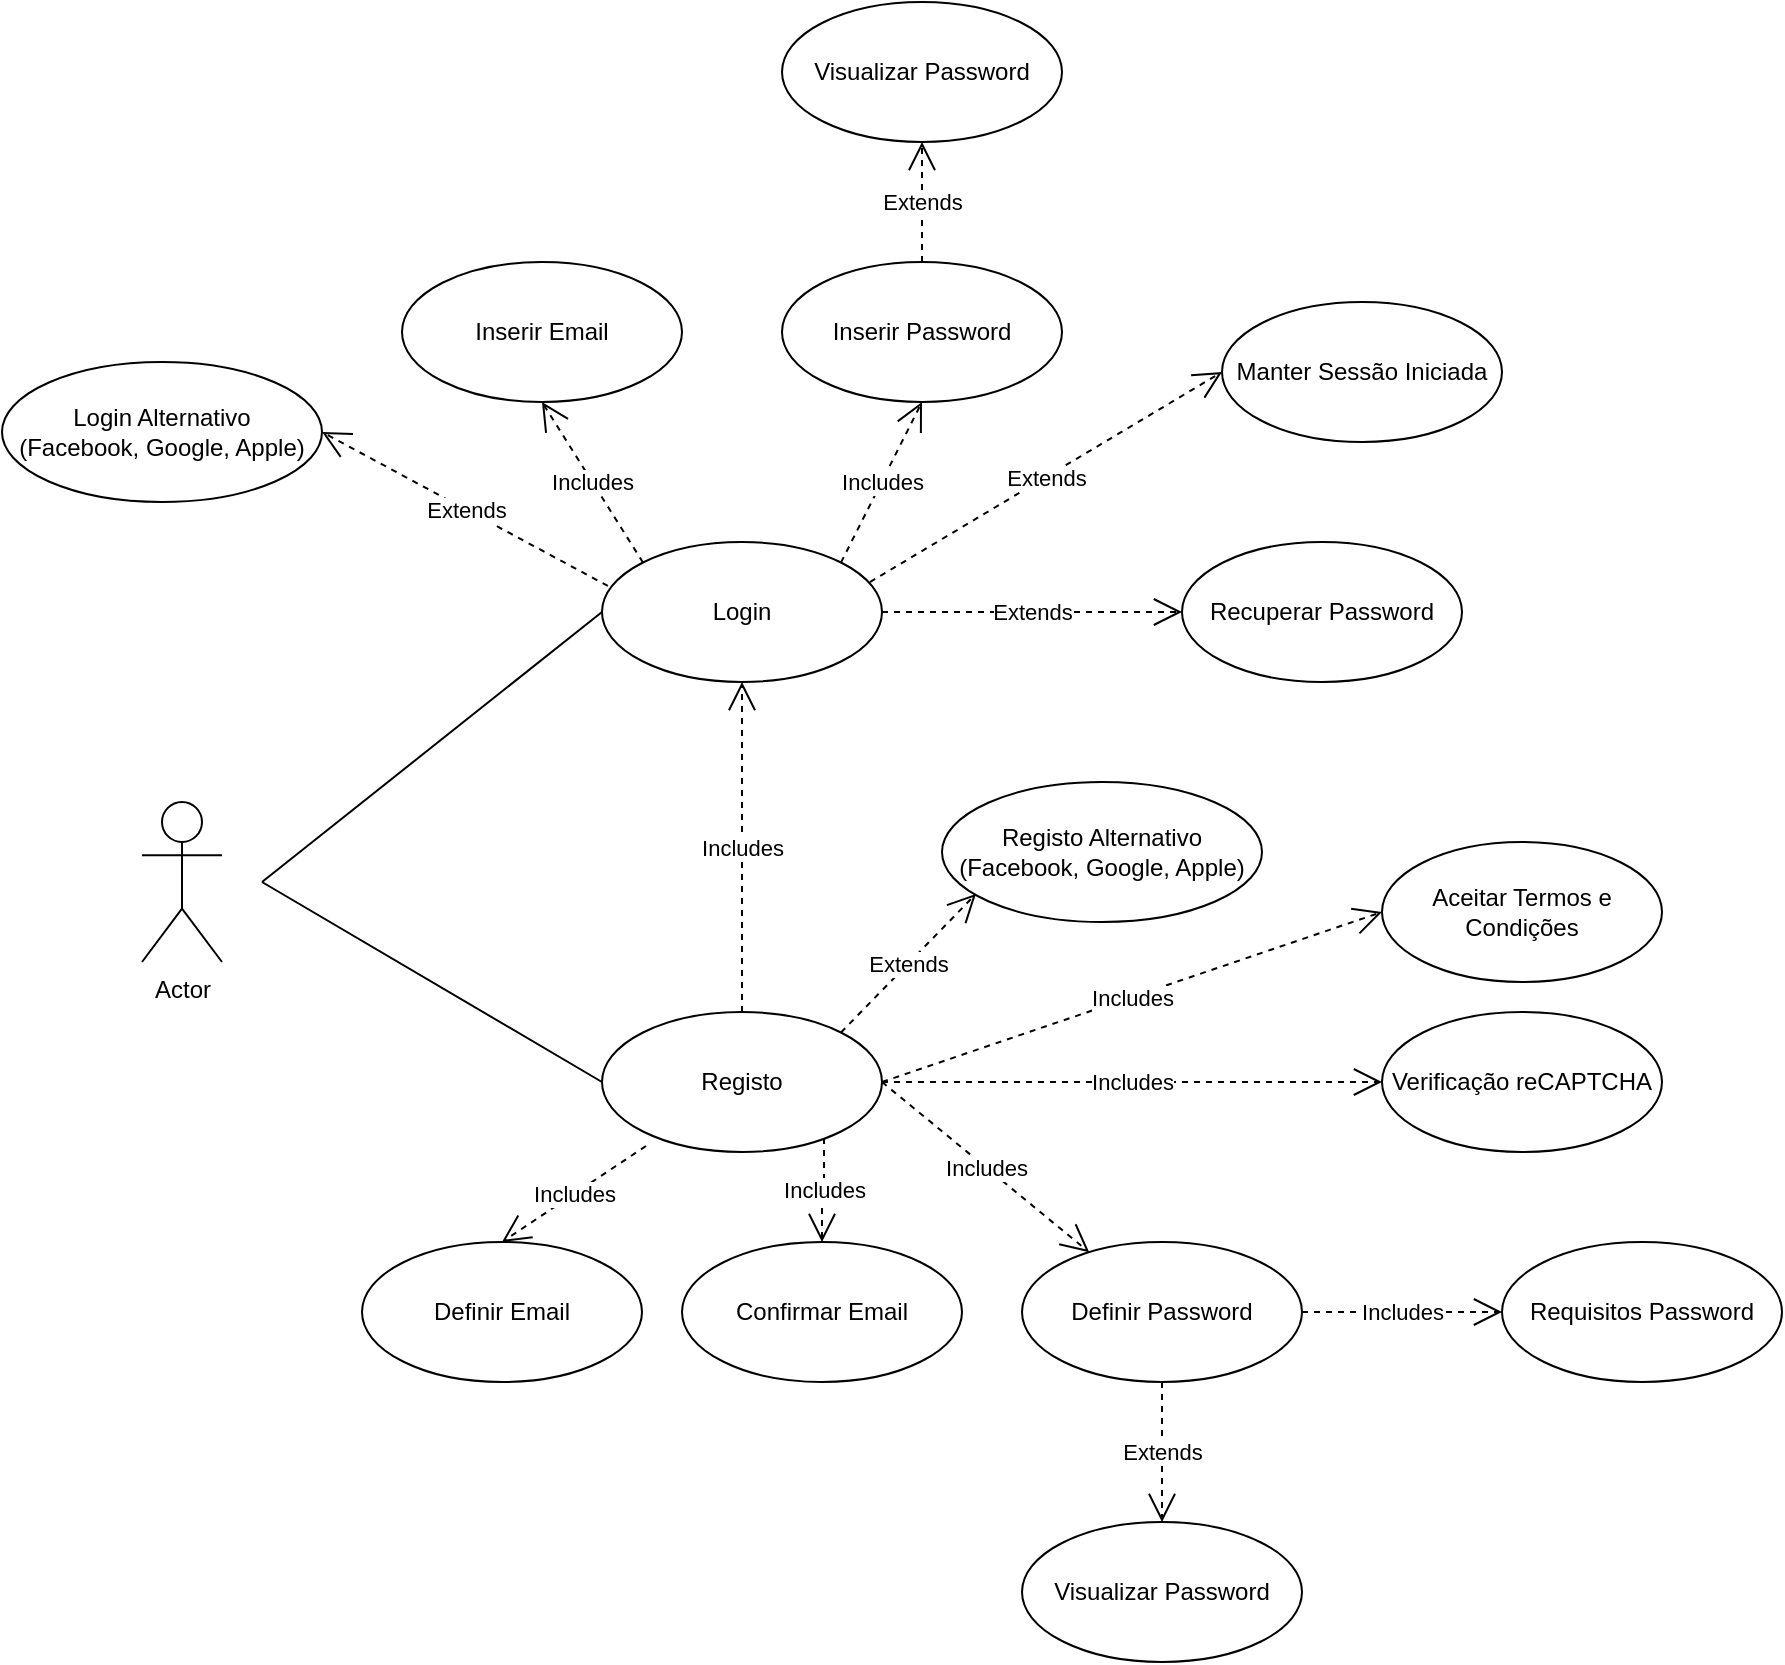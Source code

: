 <mxfile version="22.1.8" type="device" pages="2">
  <diagram name="Página-1" id="HaBkkyvpzeala10yc2f0">
    <mxGraphModel dx="1386" dy="1954" grid="1" gridSize="10" guides="1" tooltips="1" connect="1" arrows="1" fold="1" page="1" pageScale="1" pageWidth="827" pageHeight="1169" math="0" shadow="0">
      <root>
        <mxCell id="0" />
        <mxCell id="1" parent="0" />
        <mxCell id="GBdT3qQerjElVw0EhxT5-1" value="Actor" style="shape=umlActor;verticalLabelPosition=bottom;verticalAlign=top;html=1;outlineConnect=0;" parent="1" vertex="1">
          <mxGeometry x="130" y="220" width="40" height="80" as="geometry" />
        </mxCell>
        <mxCell id="GBdT3qQerjElVw0EhxT5-3" value="Login" style="ellipse;whiteSpace=wrap;html=1;" parent="1" vertex="1">
          <mxGeometry x="360" y="90" width="140" height="70" as="geometry" />
        </mxCell>
        <mxCell id="GBdT3qQerjElVw0EhxT5-4" value="Registo" style="ellipse;whiteSpace=wrap;html=1;" parent="1" vertex="1">
          <mxGeometry x="360" y="325" width="140" height="70" as="geometry" />
        </mxCell>
        <mxCell id="GBdT3qQerjElVw0EhxT5-6" value="Includes" style="endArrow=open;endSize=12;dashed=1;html=1;rounded=0;edgeStyle=orthogonalEdgeStyle;exitX=0.5;exitY=0;exitDx=0;exitDy=0;entryX=0.5;entryY=1;entryDx=0;entryDy=0;" parent="1" source="GBdT3qQerjElVw0EhxT5-4" target="GBdT3qQerjElVw0EhxT5-3" edge="1">
          <mxGeometry width="160" relative="1" as="geometry">
            <mxPoint x="390" y="550" as="sourcePoint" />
            <mxPoint x="230" y="550" as="targetPoint" />
          </mxGeometry>
        </mxCell>
        <mxCell id="GBdT3qQerjElVw0EhxT5-15" value="" style="endArrow=none;html=1;rounded=0;entryX=0;entryY=0.5;entryDx=0;entryDy=0;" parent="1" target="GBdT3qQerjElVw0EhxT5-3" edge="1">
          <mxGeometry relative="1" as="geometry">
            <mxPoint x="190" y="260" as="sourcePoint" />
            <mxPoint x="490" y="300" as="targetPoint" />
          </mxGeometry>
        </mxCell>
        <mxCell id="GBdT3qQerjElVw0EhxT5-16" value="" style="endArrow=none;html=1;rounded=0;entryX=0;entryY=0.5;entryDx=0;entryDy=0;" parent="1" target="GBdT3qQerjElVw0EhxT5-4" edge="1">
          <mxGeometry relative="1" as="geometry">
            <mxPoint x="190" y="260" as="sourcePoint" />
            <mxPoint x="370" y="135" as="targetPoint" />
          </mxGeometry>
        </mxCell>
        <mxCell id="GBdT3qQerjElVw0EhxT5-17" value="Definir Email" style="ellipse;whiteSpace=wrap;html=1;" parent="1" vertex="1">
          <mxGeometry x="240" y="440" width="140" height="70" as="geometry" />
        </mxCell>
        <mxCell id="GBdT3qQerjElVw0EhxT5-19" value="Definir Password" style="ellipse;whiteSpace=wrap;html=1;" parent="1" vertex="1">
          <mxGeometry x="570" y="440" width="140" height="70" as="geometry" />
        </mxCell>
        <mxCell id="GBdT3qQerjElVw0EhxT5-20" value="Confirmar Email" style="ellipse;whiteSpace=wrap;html=1;" parent="1" vertex="1">
          <mxGeometry x="400" y="440" width="140" height="70" as="geometry" />
        </mxCell>
        <mxCell id="GBdT3qQerjElVw0EhxT5-21" value="Includes" style="endArrow=open;endSize=12;dashed=1;html=1;rounded=0;exitX=0.157;exitY=0.957;exitDx=0;exitDy=0;entryX=0.5;entryY=0;entryDx=0;entryDy=0;exitPerimeter=0;" parent="1" source="GBdT3qQerjElVw0EhxT5-4" target="GBdT3qQerjElVw0EhxT5-17" edge="1">
          <mxGeometry width="160" relative="1" as="geometry">
            <mxPoint x="440" y="335" as="sourcePoint" />
            <mxPoint x="440" y="170" as="targetPoint" />
          </mxGeometry>
        </mxCell>
        <mxCell id="GBdT3qQerjElVw0EhxT5-22" value="Includes" style="endArrow=open;endSize=12;dashed=1;html=1;rounded=0;edgeStyle=orthogonalEdgeStyle;exitX=0.793;exitY=0.9;exitDx=0;exitDy=0;exitPerimeter=0;" parent="1" source="GBdT3qQerjElVw0EhxT5-4" target="GBdT3qQerjElVw0EhxT5-20" edge="1">
          <mxGeometry width="160" relative="1" as="geometry">
            <mxPoint x="440" y="405" as="sourcePoint" />
            <mxPoint x="300" y="450" as="targetPoint" />
          </mxGeometry>
        </mxCell>
        <mxCell id="GBdT3qQerjElVw0EhxT5-23" value="Includes" style="endArrow=open;endSize=12;dashed=1;html=1;rounded=0;exitX=1;exitY=0.5;exitDx=0;exitDy=0;" parent="1" source="GBdT3qQerjElVw0EhxT5-4" target="GBdT3qQerjElVw0EhxT5-19" edge="1">
          <mxGeometry width="160" relative="1" as="geometry">
            <mxPoint x="450" y="415" as="sourcePoint" />
            <mxPoint x="310" y="460" as="targetPoint" />
          </mxGeometry>
        </mxCell>
        <mxCell id="GBdT3qQerjElVw0EhxT5-24" value="Requisitos Password" style="ellipse;whiteSpace=wrap;html=1;" parent="1" vertex="1">
          <mxGeometry x="810" y="440" width="140" height="70" as="geometry" />
        </mxCell>
        <mxCell id="GBdT3qQerjElVw0EhxT5-25" value="Includes" style="endArrow=open;endSize=12;dashed=1;html=1;rounded=0;edgeStyle=orthogonalEdgeStyle;exitX=1;exitY=0.5;exitDx=0;exitDy=0;entryX=0;entryY=0.5;entryDx=0;entryDy=0;" parent="1" source="GBdT3qQerjElVw0EhxT5-19" target="GBdT3qQerjElVw0EhxT5-24" edge="1">
          <mxGeometry width="160" relative="1" as="geometry">
            <mxPoint x="510" y="370" as="sourcePoint" />
            <mxPoint x="650" y="450" as="targetPoint" />
          </mxGeometry>
        </mxCell>
        <mxCell id="GBdT3qQerjElVw0EhxT5-26" value="Registo Alternativo&lt;br&gt;(Facebook, Google, Apple)" style="ellipse;whiteSpace=wrap;html=1;" parent="1" vertex="1">
          <mxGeometry x="530" y="210" width="160" height="70" as="geometry" />
        </mxCell>
        <mxCell id="GBdT3qQerjElVw0EhxT5-27" value="Extends" style="endArrow=open;endSize=12;dashed=1;html=1;rounded=0;exitX=1;exitY=0;exitDx=0;exitDy=0;entryX=0.106;entryY=0.8;entryDx=0;entryDy=0;entryPerimeter=0;" parent="1" source="GBdT3qQerjElVw0EhxT5-4" target="GBdT3qQerjElVw0EhxT5-26" edge="1">
          <mxGeometry width="160" relative="1" as="geometry">
            <mxPoint x="510" y="370" as="sourcePoint" />
            <mxPoint x="650" y="450" as="targetPoint" />
          </mxGeometry>
        </mxCell>
        <mxCell id="GBdT3qQerjElVw0EhxT5-28" value="Aceitar Termos e Condições" style="ellipse;whiteSpace=wrap;html=1;" parent="1" vertex="1">
          <mxGeometry x="750" y="240" width="140" height="70" as="geometry" />
        </mxCell>
        <mxCell id="GBdT3qQerjElVw0EhxT5-29" value="Includes" style="endArrow=open;endSize=12;dashed=1;html=1;rounded=0;exitX=0;exitY=0;exitDx=0;exitDy=0;entryX=0.5;entryY=1;entryDx=0;entryDy=0;" parent="1" source="GBdT3qQerjElVw0EhxT5-3" target="GBdT3qQerjElVw0EhxT5-30" edge="1">
          <mxGeometry width="160" relative="1" as="geometry">
            <mxPoint x="510" y="71.98" as="sourcePoint" />
            <mxPoint x="667.98" y="70" as="targetPoint" />
          </mxGeometry>
        </mxCell>
        <mxCell id="GBdT3qQerjElVw0EhxT5-30" value="Inserir Email" style="ellipse;whiteSpace=wrap;html=1;" parent="1" vertex="1">
          <mxGeometry x="260" y="-50" width="140" height="70" as="geometry" />
        </mxCell>
        <mxCell id="GBdT3qQerjElVw0EhxT5-31" value="Inserir Password" style="ellipse;whiteSpace=wrap;html=1;" parent="1" vertex="1">
          <mxGeometry x="450" y="-50" width="140" height="70" as="geometry" />
        </mxCell>
        <mxCell id="GBdT3qQerjElVw0EhxT5-32" value="Includes" style="endArrow=open;endSize=12;dashed=1;html=1;rounded=0;exitX=1;exitY=0;exitDx=0;exitDy=0;entryX=0.5;entryY=1;entryDx=0;entryDy=0;" parent="1" source="GBdT3qQerjElVw0EhxT5-3" target="GBdT3qQerjElVw0EhxT5-31" edge="1">
          <mxGeometry width="160" relative="1" as="geometry">
            <mxPoint x="519.98" y="82" as="sourcePoint" />
            <mxPoint x="677.98" y="80" as="targetPoint" />
          </mxGeometry>
        </mxCell>
        <mxCell id="GBdT3qQerjElVw0EhxT5-33" value="Recuperar Password" style="ellipse;whiteSpace=wrap;html=1;" parent="1" vertex="1">
          <mxGeometry x="650" y="90" width="140" height="70" as="geometry" />
        </mxCell>
        <mxCell id="GBdT3qQerjElVw0EhxT5-34" value="Includes" style="endArrow=open;endSize=12;dashed=1;html=1;rounded=0;exitX=1;exitY=0.5;exitDx=0;exitDy=0;entryX=0;entryY=0.5;entryDx=0;entryDy=0;" parent="1" source="GBdT3qQerjElVw0EhxT5-4" target="GBdT3qQerjElVw0EhxT5-28" edge="1">
          <mxGeometry width="160" relative="1" as="geometry">
            <mxPoint x="510" y="370" as="sourcePoint" />
            <mxPoint x="614" y="455" as="targetPoint" />
          </mxGeometry>
        </mxCell>
        <mxCell id="GBdT3qQerjElVw0EhxT5-35" value="Extends" style="endArrow=open;endSize=12;dashed=1;html=1;rounded=0;exitX=1;exitY=0.5;exitDx=0;exitDy=0;entryX=0;entryY=0.5;entryDx=0;entryDy=0;" parent="1" source="GBdT3qQerjElVw0EhxT5-3" target="GBdT3qQerjElVw0EhxT5-33" edge="1">
          <mxGeometry width="160" relative="1" as="geometry">
            <mxPoint x="489" y="110" as="sourcePoint" />
            <mxPoint x="550" y="30" as="targetPoint" />
          </mxGeometry>
        </mxCell>
        <mxCell id="GBdT3qQerjElVw0EhxT5-36" value="Verificação reCAPTCHA" style="ellipse;whiteSpace=wrap;html=1;" parent="1" vertex="1">
          <mxGeometry x="750" y="325" width="140" height="70" as="geometry" />
        </mxCell>
        <mxCell id="GBdT3qQerjElVw0EhxT5-37" value="Includes" style="endArrow=open;endSize=12;dashed=1;html=1;rounded=0;entryX=0;entryY=0.5;entryDx=0;entryDy=0;" parent="1" target="GBdT3qQerjElVw0EhxT5-36" edge="1">
          <mxGeometry width="160" relative="1" as="geometry">
            <mxPoint x="500" y="360" as="sourcePoint" />
            <mxPoint x="760" y="285" as="targetPoint" />
          </mxGeometry>
        </mxCell>
        <mxCell id="GBdT3qQerjElVw0EhxT5-38" value="Manter Sessão Iniciada" style="ellipse;whiteSpace=wrap;html=1;" parent="1" vertex="1">
          <mxGeometry x="670" y="-30" width="140" height="70" as="geometry" />
        </mxCell>
        <mxCell id="GBdT3qQerjElVw0EhxT5-39" value="Extends" style="endArrow=open;endSize=12;dashed=1;html=1;rounded=0;exitX=0.957;exitY=0.286;exitDx=0;exitDy=0;entryX=0;entryY=0.5;entryDx=0;entryDy=0;exitPerimeter=0;" parent="1" source="GBdT3qQerjElVw0EhxT5-3" target="GBdT3qQerjElVw0EhxT5-38" edge="1">
          <mxGeometry width="160" relative="1" as="geometry">
            <mxPoint x="510" y="135" as="sourcePoint" />
            <mxPoint x="660" y="135" as="targetPoint" />
          </mxGeometry>
        </mxCell>
        <mxCell id="GBdT3qQerjElVw0EhxT5-40" value="Login Alternativo&lt;br&gt;(Facebook, Google, Apple)" style="ellipse;whiteSpace=wrap;html=1;" parent="1" vertex="1">
          <mxGeometry x="60" width="160" height="70" as="geometry" />
        </mxCell>
        <mxCell id="GBdT3qQerjElVw0EhxT5-41" value="Extends" style="endArrow=open;endSize=12;dashed=1;html=1;rounded=0;exitX=0.021;exitY=0.314;exitDx=0;exitDy=0;entryX=1;entryY=0.5;entryDx=0;entryDy=0;exitPerimeter=0;" parent="1" source="GBdT3qQerjElVw0EhxT5-3" target="GBdT3qQerjElVw0EhxT5-40" edge="1">
          <mxGeometry width="160" relative="1" as="geometry">
            <mxPoint x="504" y="120" as="sourcePoint" />
            <mxPoint x="680" y="15" as="targetPoint" />
          </mxGeometry>
        </mxCell>
        <mxCell id="GBdT3qQerjElVw0EhxT5-42" value="Visualizar Password" style="ellipse;whiteSpace=wrap;html=1;" parent="1" vertex="1">
          <mxGeometry x="450" y="-180" width="140" height="70" as="geometry" />
        </mxCell>
        <mxCell id="GBdT3qQerjElVw0EhxT5-43" value="Extends" style="endArrow=open;endSize=12;dashed=1;html=1;rounded=0;exitX=0.5;exitY=0;exitDx=0;exitDy=0;entryX=0.5;entryY=1;entryDx=0;entryDy=0;" parent="1" source="GBdT3qQerjElVw0EhxT5-31" target="GBdT3qQerjElVw0EhxT5-42" edge="1">
          <mxGeometry width="160" relative="1" as="geometry">
            <mxPoint x="504" y="120" as="sourcePoint" />
            <mxPoint x="680" y="15" as="targetPoint" />
          </mxGeometry>
        </mxCell>
        <mxCell id="GBdT3qQerjElVw0EhxT5-44" value="Visualizar Password" style="ellipse;whiteSpace=wrap;html=1;" parent="1" vertex="1">
          <mxGeometry x="570" y="580" width="140" height="70" as="geometry" />
        </mxCell>
        <mxCell id="GBdT3qQerjElVw0EhxT5-45" value="Extends" style="endArrow=open;endSize=12;dashed=1;html=1;rounded=0;exitX=0.5;exitY=1;exitDx=0;exitDy=0;entryX=0.5;entryY=0;entryDx=0;entryDy=0;" parent="1" source="GBdT3qQerjElVw0EhxT5-19" target="GBdT3qQerjElVw0EhxT5-44" edge="1">
          <mxGeometry width="160" relative="1" as="geometry">
            <mxPoint x="489" y="345" as="sourcePoint" />
            <mxPoint x="557" y="276" as="targetPoint" />
          </mxGeometry>
        </mxCell>
      </root>
    </mxGraphModel>
  </diagram>
  <diagram id="5j8JoBXzC1xXlkfn7m9U" name="Página-2">
    <mxGraphModel dx="1631" dy="2093" grid="1" gridSize="10" guides="1" tooltips="1" connect="1" arrows="1" fold="1" page="1" pageScale="1" pageWidth="827" pageHeight="1169" math="0" shadow="0">
      <root>
        <mxCell id="0" />
        <mxCell id="1" parent="0" />
        <mxCell id="p3qJmYm9Ef-Rv4ZONTGy-1" value="Actor" style="shape=umlActor;verticalLabelPosition=bottom;verticalAlign=top;html=1;outlineConnect=0;" vertex="1" parent="1">
          <mxGeometry x="90" y="130" width="40" height="80" as="geometry" />
        </mxCell>
        <mxCell id="p3qJmYm9Ef-Rv4ZONTGy-2" value="Login" style="ellipse;whiteSpace=wrap;html=1;" vertex="1" parent="1">
          <mxGeometry x="360" y="-110" width="140" height="70" as="geometry" />
        </mxCell>
        <mxCell id="p3qJmYm9Ef-Rv4ZONTGy-3" value="Registo" style="ellipse;whiteSpace=wrap;html=1;" vertex="1" parent="1">
          <mxGeometry x="360" y="325" width="140" height="70" as="geometry" />
        </mxCell>
        <mxCell id="p3qJmYm9Ef-Rv4ZONTGy-4" value="Includes" style="endArrow=open;endSize=12;dashed=1;html=1;rounded=0;edgeStyle=orthogonalEdgeStyle;exitX=0.5;exitY=1;exitDx=0;exitDy=0;entryX=0.5;entryY=0;entryDx=0;entryDy=0;" edge="1" parent="1" source="p3qJmYm9Ef-Rv4ZONTGy-2" target="p3qJmYm9Ef-Rv4ZONTGy-3">
          <mxGeometry width="160" relative="1" as="geometry">
            <mxPoint x="230" y="550" as="sourcePoint" />
            <mxPoint x="390" y="550" as="targetPoint" />
          </mxGeometry>
        </mxCell>
        <mxCell id="p3qJmYm9Ef-Rv4ZONTGy-5" value="" style="endArrow=none;html=1;rounded=0;entryX=0;entryY=0.5;entryDx=0;entryDy=0;" edge="1" parent="1" target="p3qJmYm9Ef-Rv4ZONTGy-2">
          <mxGeometry relative="1" as="geometry">
            <mxPoint x="150" y="170" as="sourcePoint" />
            <mxPoint x="490" y="300" as="targetPoint" />
          </mxGeometry>
        </mxCell>
        <mxCell id="p3qJmYm9Ef-Rv4ZONTGy-6" value="" style="endArrow=none;html=1;rounded=0;entryX=0;entryY=0.5;entryDx=0;entryDy=0;" edge="1" parent="1" target="p3qJmYm9Ef-Rv4ZONTGy-3">
          <mxGeometry relative="1" as="geometry">
            <mxPoint x="150" y="170" as="sourcePoint" />
            <mxPoint x="370" y="135" as="targetPoint" />
          </mxGeometry>
        </mxCell>
        <mxCell id="p3qJmYm9Ef-Rv4ZONTGy-7" value="Definir Email" style="ellipse;whiteSpace=wrap;html=1;" vertex="1" parent="1">
          <mxGeometry x="240" y="440" width="140" height="70" as="geometry" />
        </mxCell>
        <mxCell id="p3qJmYm9Ef-Rv4ZONTGy-8" value="Definir Password" style="ellipse;whiteSpace=wrap;html=1;" vertex="1" parent="1">
          <mxGeometry x="570" y="440" width="140" height="70" as="geometry" />
        </mxCell>
        <mxCell id="p3qJmYm9Ef-Rv4ZONTGy-9" value="Confirmar Email" style="ellipse;whiteSpace=wrap;html=1;" vertex="1" parent="1">
          <mxGeometry x="400" y="440" width="140" height="70" as="geometry" />
        </mxCell>
        <mxCell id="p3qJmYm9Ef-Rv4ZONTGy-10" value="Includes" style="endArrow=open;endSize=12;dashed=1;html=1;rounded=0;exitX=0.157;exitY=0.957;exitDx=0;exitDy=0;entryX=0.5;entryY=0;entryDx=0;entryDy=0;exitPerimeter=0;" edge="1" parent="1" source="p3qJmYm9Ef-Rv4ZONTGy-3" target="p3qJmYm9Ef-Rv4ZONTGy-7">
          <mxGeometry width="160" relative="1" as="geometry">
            <mxPoint x="440" y="335" as="sourcePoint" />
            <mxPoint x="440" y="170" as="targetPoint" />
          </mxGeometry>
        </mxCell>
        <mxCell id="p3qJmYm9Ef-Rv4ZONTGy-11" value="Includes" style="endArrow=open;endSize=12;dashed=1;html=1;rounded=0;edgeStyle=orthogonalEdgeStyle;exitX=0.793;exitY=0.9;exitDx=0;exitDy=0;exitPerimeter=0;" edge="1" parent="1" source="p3qJmYm9Ef-Rv4ZONTGy-3" target="p3qJmYm9Ef-Rv4ZONTGy-9">
          <mxGeometry width="160" relative="1" as="geometry">
            <mxPoint x="440" y="405" as="sourcePoint" />
            <mxPoint x="300" y="450" as="targetPoint" />
          </mxGeometry>
        </mxCell>
        <mxCell id="p3qJmYm9Ef-Rv4ZONTGy-12" value="Includes" style="endArrow=open;endSize=12;dashed=1;html=1;rounded=0;exitX=1;exitY=0.5;exitDx=0;exitDy=0;" edge="1" parent="1" source="p3qJmYm9Ef-Rv4ZONTGy-3" target="p3qJmYm9Ef-Rv4ZONTGy-8">
          <mxGeometry width="160" relative="1" as="geometry">
            <mxPoint x="450" y="415" as="sourcePoint" />
            <mxPoint x="310" y="460" as="targetPoint" />
          </mxGeometry>
        </mxCell>
        <mxCell id="p3qJmYm9Ef-Rv4ZONTGy-13" value="Requisitos Password" style="ellipse;whiteSpace=wrap;html=1;" vertex="1" parent="1">
          <mxGeometry x="810" y="440" width="140" height="70" as="geometry" />
        </mxCell>
        <mxCell id="p3qJmYm9Ef-Rv4ZONTGy-14" value="Includes" style="endArrow=open;endSize=12;dashed=1;html=1;rounded=0;edgeStyle=orthogonalEdgeStyle;exitX=1;exitY=0.5;exitDx=0;exitDy=0;entryX=0;entryY=0.5;entryDx=0;entryDy=0;" edge="1" parent="1" source="p3qJmYm9Ef-Rv4ZONTGy-8" target="p3qJmYm9Ef-Rv4ZONTGy-13">
          <mxGeometry width="160" relative="1" as="geometry">
            <mxPoint x="510" y="370" as="sourcePoint" />
            <mxPoint x="650" y="450" as="targetPoint" />
          </mxGeometry>
        </mxCell>
        <mxCell id="p3qJmYm9Ef-Rv4ZONTGy-15" value="Registo Alternativo&lt;br&gt;(Facebook, Google, Apple)" style="ellipse;whiteSpace=wrap;html=1;" vertex="1" parent="1">
          <mxGeometry x="530" y="210" width="160" height="70" as="geometry" />
        </mxCell>
        <mxCell id="p3qJmYm9Ef-Rv4ZONTGy-16" value="Extends" style="endArrow=open;endSize=12;dashed=1;html=1;rounded=0;exitX=0.106;exitY=0.8;exitDx=0;exitDy=0;entryX=1;entryY=0;entryDx=0;entryDy=0;exitPerimeter=0;" edge="1" parent="1" source="p3qJmYm9Ef-Rv4ZONTGy-15" target="p3qJmYm9Ef-Rv4ZONTGy-3">
          <mxGeometry width="160" relative="1" as="geometry">
            <mxPoint x="650" y="450" as="sourcePoint" />
            <mxPoint x="510" y="370" as="targetPoint" />
          </mxGeometry>
        </mxCell>
        <mxCell id="p3qJmYm9Ef-Rv4ZONTGy-17" value="Aceitar Termos e Condições" style="ellipse;whiteSpace=wrap;html=1;" vertex="1" parent="1">
          <mxGeometry x="750" y="240" width="140" height="70" as="geometry" />
        </mxCell>
        <mxCell id="p3qJmYm9Ef-Rv4ZONTGy-19" value="Inserir Email" style="ellipse;whiteSpace=wrap;html=1;" vertex="1" parent="1">
          <mxGeometry x="210" y="-260" width="140" height="70" as="geometry" />
        </mxCell>
        <mxCell id="p3qJmYm9Ef-Rv4ZONTGy-20" value="Inserir Password" style="ellipse;whiteSpace=wrap;html=1;" vertex="1" parent="1">
          <mxGeometry x="450" y="-250" width="140" height="70" as="geometry" />
        </mxCell>
        <mxCell id="p3qJmYm9Ef-Rv4ZONTGy-21" value="Includes" style="endArrow=open;endSize=12;dashed=1;html=1;rounded=0;exitX=1;exitY=0;exitDx=0;exitDy=0;entryX=0.5;entryY=1;entryDx=0;entryDy=0;" edge="1" parent="1" source="p3qJmYm9Ef-Rv4ZONTGy-2" target="p3qJmYm9Ef-Rv4ZONTGy-20">
          <mxGeometry width="160" relative="1" as="geometry">
            <mxPoint x="519.98" y="-118" as="sourcePoint" />
            <mxPoint x="677.98" y="-120" as="targetPoint" />
          </mxGeometry>
        </mxCell>
        <mxCell id="p3qJmYm9Ef-Rv4ZONTGy-22" value="Recuperar Password" style="ellipse;whiteSpace=wrap;html=1;" vertex="1" parent="1">
          <mxGeometry x="650" y="-110" width="140" height="70" as="geometry" />
        </mxCell>
        <mxCell id="p3qJmYm9Ef-Rv4ZONTGy-23" value="Includes" style="endArrow=open;endSize=12;dashed=1;html=1;rounded=0;exitX=1;exitY=0.5;exitDx=0;exitDy=0;entryX=0;entryY=0.5;entryDx=0;entryDy=0;" edge="1" parent="1" source="p3qJmYm9Ef-Rv4ZONTGy-3" target="p3qJmYm9Ef-Rv4ZONTGy-17">
          <mxGeometry width="160" relative="1" as="geometry">
            <mxPoint x="510" y="370" as="sourcePoint" />
            <mxPoint x="614" y="455" as="targetPoint" />
          </mxGeometry>
        </mxCell>
        <mxCell id="p3qJmYm9Ef-Rv4ZONTGy-24" value="Extends" style="endArrow=open;endSize=12;dashed=1;html=1;rounded=0;exitX=0;exitY=0.5;exitDx=0;exitDy=0;entryX=1;entryY=0.5;entryDx=0;entryDy=0;" edge="1" parent="1" source="p3qJmYm9Ef-Rv4ZONTGy-22" target="p3qJmYm9Ef-Rv4ZONTGy-2">
          <mxGeometry width="160" relative="1" as="geometry">
            <mxPoint x="550" y="-170" as="sourcePoint" />
            <mxPoint x="489" y="-90" as="targetPoint" />
          </mxGeometry>
        </mxCell>
        <mxCell id="p3qJmYm9Ef-Rv4ZONTGy-25" value="Verificação reCAPTCHA" style="ellipse;whiteSpace=wrap;html=1;" vertex="1" parent="1">
          <mxGeometry x="750" y="325" width="140" height="70" as="geometry" />
        </mxCell>
        <mxCell id="p3qJmYm9Ef-Rv4ZONTGy-26" value="Includes" style="endArrow=open;endSize=12;dashed=1;html=1;rounded=0;entryX=0;entryY=0.5;entryDx=0;entryDy=0;" edge="1" parent="1" target="p3qJmYm9Ef-Rv4ZONTGy-25">
          <mxGeometry width="160" relative="1" as="geometry">
            <mxPoint x="500" y="360" as="sourcePoint" />
            <mxPoint x="760" y="285" as="targetPoint" />
          </mxGeometry>
        </mxCell>
        <mxCell id="p3qJmYm9Ef-Rv4ZONTGy-27" value="Manter Sessão Iniciada" style="ellipse;whiteSpace=wrap;html=1;" vertex="1" parent="1">
          <mxGeometry x="670" y="-230" width="140" height="70" as="geometry" />
        </mxCell>
        <mxCell id="p3qJmYm9Ef-Rv4ZONTGy-28" value="Extends" style="endArrow=open;endSize=12;dashed=1;html=1;rounded=0;exitX=0;exitY=0.5;exitDx=0;exitDy=0;entryX=0.957;entryY=0.286;entryDx=0;entryDy=0;entryPerimeter=0;" edge="1" parent="1" source="p3qJmYm9Ef-Rv4ZONTGy-27" target="p3qJmYm9Ef-Rv4ZONTGy-2">
          <mxGeometry width="160" relative="1" as="geometry">
            <mxPoint x="660" y="-65" as="sourcePoint" />
            <mxPoint x="510" y="-65" as="targetPoint" />
          </mxGeometry>
        </mxCell>
        <mxCell id="p3qJmYm9Ef-Rv4ZONTGy-29" value="Login Alternativo&lt;br&gt;(Facebook, Google, Apple)" style="ellipse;whiteSpace=wrap;html=1;" vertex="1" parent="1">
          <mxGeometry x="60" y="-200" width="160" height="70" as="geometry" />
        </mxCell>
        <mxCell id="p3qJmYm9Ef-Rv4ZONTGy-30" value="Extends" style="endArrow=open;endSize=12;dashed=1;html=1;rounded=0;exitX=1;exitY=0.5;exitDx=0;exitDy=0;entryX=0.021;entryY=0.314;entryDx=0;entryDy=0;entryPerimeter=0;" edge="1" parent="1" source="p3qJmYm9Ef-Rv4ZONTGy-29" target="p3qJmYm9Ef-Rv4ZONTGy-2">
          <mxGeometry width="160" relative="1" as="geometry">
            <mxPoint x="680" y="-185" as="sourcePoint" />
            <mxPoint x="504" y="-80" as="targetPoint" />
          </mxGeometry>
        </mxCell>
        <mxCell id="p3qJmYm9Ef-Rv4ZONTGy-31" value="Visualizar Password" style="ellipse;whiteSpace=wrap;html=1;" vertex="1" parent="1">
          <mxGeometry x="450" y="-380" width="140" height="70" as="geometry" />
        </mxCell>
        <mxCell id="p3qJmYm9Ef-Rv4ZONTGy-32" value="Extends" style="endArrow=open;endSize=12;dashed=1;html=1;rounded=0;exitX=0.5;exitY=1;exitDx=0;exitDy=0;entryX=0.5;entryY=0;entryDx=0;entryDy=0;" edge="1" parent="1" source="p3qJmYm9Ef-Rv4ZONTGy-31" target="p3qJmYm9Ef-Rv4ZONTGy-20">
          <mxGeometry width="160" relative="1" as="geometry">
            <mxPoint x="680" y="-185" as="sourcePoint" />
            <mxPoint x="504" y="-80" as="targetPoint" />
          </mxGeometry>
        </mxCell>
        <mxCell id="p3qJmYm9Ef-Rv4ZONTGy-33" value="Visualizar Password" style="ellipse;whiteSpace=wrap;html=1;" vertex="1" parent="1">
          <mxGeometry x="570" y="580" width="140" height="70" as="geometry" />
        </mxCell>
        <mxCell id="p3qJmYm9Ef-Rv4ZONTGy-34" value="Extends" style="endArrow=open;endSize=12;dashed=1;html=1;rounded=0;exitX=0.5;exitY=0;exitDx=0;exitDy=0;entryX=0.5;entryY=1;entryDx=0;entryDy=0;" edge="1" parent="1" source="p3qJmYm9Ef-Rv4ZONTGy-33" target="p3qJmYm9Ef-Rv4ZONTGy-8">
          <mxGeometry width="160" relative="1" as="geometry">
            <mxPoint x="557" y="276" as="sourcePoint" />
            <mxPoint x="489" y="345" as="targetPoint" />
          </mxGeometry>
        </mxCell>
        <mxCell id="S24m7QcUMVJdsvG2bhd3-1" value="erro Login" style="ellipse;whiteSpace=wrap;html=1;" vertex="1" parent="1">
          <mxGeometry x="520" width="140" height="70" as="geometry" />
        </mxCell>
        <mxCell id="S24m7QcUMVJdsvG2bhd3-2" value="Extends" style="endArrow=open;endSize=12;dashed=1;html=1;rounded=0;exitX=0.064;exitY=0.285;exitDx=0;exitDy=0;exitPerimeter=0;" edge="1" parent="1" source="S24m7QcUMVJdsvG2bhd3-1" target="p3qJmYm9Ef-Rv4ZONTGy-2">
          <mxGeometry width="160" relative="1" as="geometry">
            <mxPoint x="230" y="-155" as="sourcePoint" />
            <mxPoint x="373" y="-78" as="targetPoint" />
          </mxGeometry>
        </mxCell>
        <mxCell id="S24m7QcUMVJdsvG2bhd3-3" value="confirmar email" style="ellipse;whiteSpace=wrap;html=1;" vertex="1" parent="1">
          <mxGeometry x="273" y="30" width="140" height="70" as="geometry" />
        </mxCell>
        <mxCell id="S24m7QcUMVJdsvG2bhd3-4" value="" style="endArrow=none;html=1;rounded=0;entryX=0;entryY=0.5;entryDx=0;entryDy=0;" edge="1" parent="1" target="S24m7QcUMVJdsvG2bhd3-3">
          <mxGeometry relative="1" as="geometry">
            <mxPoint x="150" y="170" as="sourcePoint" />
            <mxPoint x="350" y="-115" as="targetPoint" />
          </mxGeometry>
        </mxCell>
        <mxCell id="S24m7QcUMVJdsvG2bhd3-5" value="Includes" style="endArrow=open;endSize=12;dashed=1;html=1;rounded=0;exitX=0.357;exitY=1;exitDx=0;exitDy=0;entryX=0.5;entryY=0;entryDx=0;entryDy=0;exitPerimeter=0;" edge="1" parent="1" source="p3qJmYm9Ef-Rv4ZONTGy-2" target="S24m7QcUMVJdsvG2bhd3-3">
          <mxGeometry width="160" relative="1" as="geometry">
            <mxPoint x="370" y="-10" as="sourcePoint" />
            <mxPoint x="410" y="-90" as="targetPoint" />
          </mxGeometry>
        </mxCell>
        <mxCell id="S24m7QcUMVJdsvG2bhd3-6" value="enviar email de confirmaçao" style="ellipse;whiteSpace=wrap;html=1;" vertex="1" parent="1">
          <mxGeometry x="240" y="160" width="140" height="70" as="geometry" />
        </mxCell>
        <mxCell id="S24m7QcUMVJdsvG2bhd3-7" value="Includes" style="endArrow=open;endSize=12;dashed=1;html=1;rounded=0;exitX=0;exitY=0;exitDx=0;exitDy=0;entryX=0.585;entryY=1.05;entryDx=0;entryDy=0;entryPerimeter=0;" edge="1" parent="1" target="S24m7QcUMVJdsvG2bhd3-6">
          <mxGeometry x="-0.223" y="2" width="160" relative="1" as="geometry">
            <mxPoint x="390" y="330" as="sourcePoint" />
            <mxPoint x="370" y="290" as="targetPoint" />
            <mxPoint as="offset" />
          </mxGeometry>
        </mxCell>
        <mxCell id="S24m7QcUMVJdsvG2bhd3-8" value="Includes" style="endArrow=open;endSize=12;dashed=1;html=1;rounded=0;exitX=0.56;exitY=-0.026;exitDx=0;exitDy=0;exitPerimeter=0;" edge="1" parent="1" source="S24m7QcUMVJdsvG2bhd3-6" target="S24m7QcUMVJdsvG2bhd3-3">
          <mxGeometry width="160" relative="1" as="geometry">
            <mxPoint x="400" y="223" as="sourcePoint" />
            <mxPoint x="379" y="170" as="targetPoint" />
          </mxGeometry>
        </mxCell>
        <mxCell id="S24m7QcUMVJdsvG2bhd3-9" value="verificar password" style="ellipse;whiteSpace=wrap;html=1;" vertex="1" parent="1">
          <mxGeometry x="300" y="-340" width="140" height="70" as="geometry" />
        </mxCell>
        <mxCell id="S24m7QcUMVJdsvG2bhd3-10" value="Includes" style="endArrow=open;endSize=12;dashed=1;html=1;rounded=0;exitX=0.5;exitY=0;exitDx=0;exitDy=0;entryX=0.711;entryY=0.957;entryDx=0;entryDy=0;entryPerimeter=0;" edge="1" parent="1" source="p3qJmYm9Ef-Rv4ZONTGy-2">
          <mxGeometry width="160" relative="1" as="geometry">
            <mxPoint x="420.46" y="-106.99" as="sourcePoint" />
            <mxPoint x="390.0" y="-270.0" as="targetPoint" />
          </mxGeometry>
        </mxCell>
        <mxCell id="S24m7QcUMVJdsvG2bhd3-11" value="Includes" style="endArrow=open;endSize=12;dashed=1;html=1;rounded=0;exitX=0.274;exitY=0.075;exitDx=0;exitDy=0;entryX=0.926;entryY=0.856;entryDx=0;entryDy=0;entryPerimeter=0;exitPerimeter=0;" edge="1" parent="1" source="p3qJmYm9Ef-Rv4ZONTGy-2" target="p3qJmYm9Ef-Rv4ZONTGy-19">
          <mxGeometry width="160" relative="1" as="geometry">
            <mxPoint x="382.46" y="-96.99" as="sourcePoint" />
            <mxPoint x="352.46" y="-259.99" as="targetPoint" />
          </mxGeometry>
        </mxCell>
      </root>
    </mxGraphModel>
  </diagram>
</mxfile>
